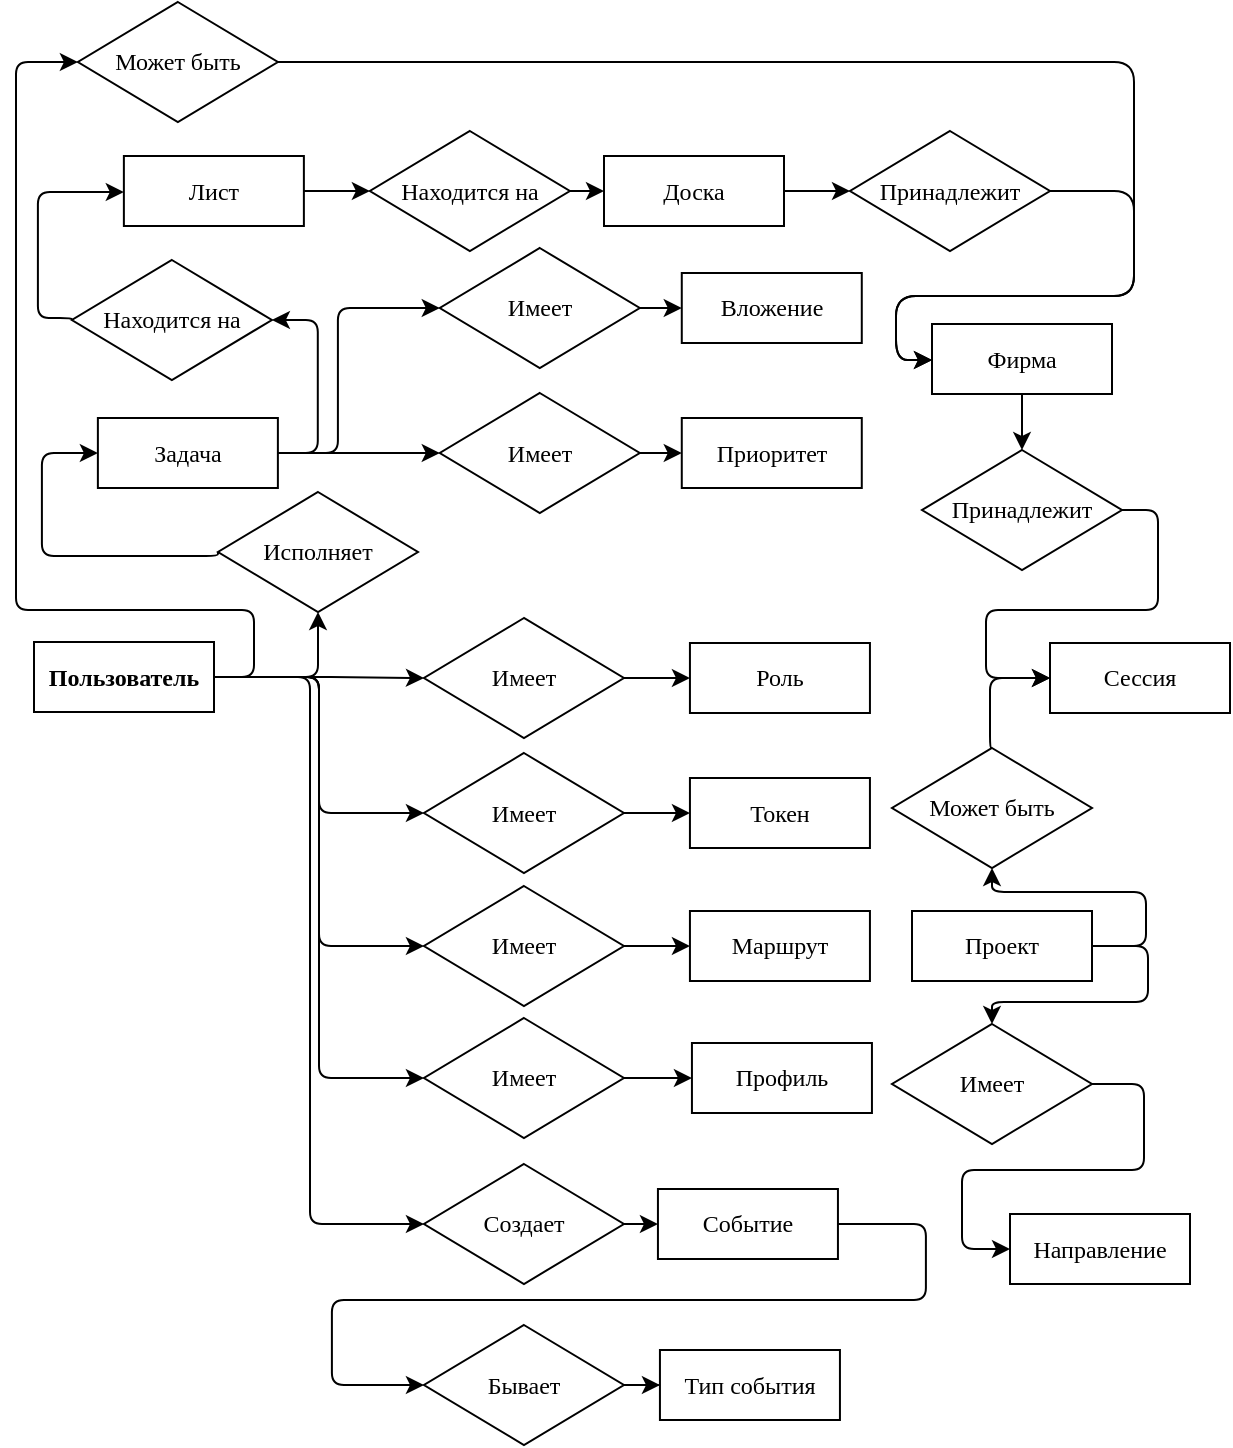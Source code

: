 <mxfile version="24.4.2" type="github">
  <diagram name="Page-1" id="e56a1550-8fbb-45ad-956c-1786394a9013">
    <mxGraphModel dx="1850" dy="-961" grid="0" gridSize="10" guides="1" tooltips="1" connect="1" arrows="1" fold="1" page="0" pageScale="1" pageWidth="1100" pageHeight="850" background="none" math="0" shadow="0">
      <root>
        <mxCell id="0" />
        <mxCell id="1" parent="0" />
        <mxCell id="h-be-nQW5oj6uktQYkDy-21" value="" style="edgeStyle=orthogonalEdgeStyle;orthogonalLoop=1;jettySize=auto;entryX=0;entryY=0.5;entryDx=0;entryDy=0;fontFamily=Liberation Serif;strokeWidth=1;strokeColor=default;shadow=0;arcSize=12;verticalAlign=middle;labelBorderColor=none;textShadow=0;html=1;comic=0;enumerate=0;orthogonal=0;ignoreEdge=0;noJump=0;deletable=1;backgroundOutline=0;rounded=1;curved=0;flowAnimation=0;endArrow=classic;endFill=1;" edge="1" parent="1" source="h-be-nQW5oj6uktQYkDy-1" target="h-be-nQW5oj6uktQYkDy-20">
          <mxGeometry relative="1" as="geometry" />
        </mxCell>
        <mxCell id="h-be-nQW5oj6uktQYkDy-24" value="" style="edgeStyle=orthogonalEdgeStyle;orthogonalLoop=1;jettySize=auto;entryX=0;entryY=0.5;entryDx=0;entryDy=0;fontFamily=Liberation Serif;strokeWidth=1;strokeColor=default;shadow=0;arcSize=12;verticalAlign=middle;labelBorderColor=none;textShadow=0;html=1;" edge="1" parent="1" source="h-be-nQW5oj6uktQYkDy-1" target="h-be-nQW5oj6uktQYkDy-23">
          <mxGeometry relative="1" as="geometry" />
        </mxCell>
        <mxCell id="h-be-nQW5oj6uktQYkDy-31" value="" style="edgeStyle=orthogonalEdgeStyle;orthogonalLoop=1;jettySize=auto;entryX=0;entryY=0.5;entryDx=0;entryDy=0;fontFamily=Liberation Serif;strokeWidth=1;strokeColor=default;shadow=0;arcSize=12;verticalAlign=middle;labelBorderColor=none;textShadow=0;html=1;" edge="1" parent="1" source="h-be-nQW5oj6uktQYkDy-33" target="h-be-nQW5oj6uktQYkDy-7">
          <mxGeometry relative="1" as="geometry" />
        </mxCell>
        <mxCell id="h-be-nQW5oj6uktQYkDy-55" value="" style="edgeStyle=orthogonalEdgeStyle;orthogonalLoop=1;jettySize=auto;entryX=0;entryY=0.5;entryDx=0;entryDy=0;fontFamily=Liberation Serif;strokeWidth=1;strokeColor=default;shadow=0;arcSize=12;verticalAlign=middle;labelBorderColor=none;textShadow=0;html=1;" edge="1" parent="1" source="h-be-nQW5oj6uktQYkDy-1" target="h-be-nQW5oj6uktQYkDy-54">
          <mxGeometry relative="1" as="geometry">
            <Array as="points">
              <mxPoint x="-276" y="1943" />
              <mxPoint x="-276" y="2216" />
            </Array>
          </mxGeometry>
        </mxCell>
        <mxCell id="h-be-nQW5oj6uktQYkDy-67" value="" style="edgeStyle=orthogonalEdgeStyle;orthogonalLoop=1;jettySize=auto;entryX=0;entryY=0.5;entryDx=0;entryDy=0;fontFamily=Liberation Serif;strokeWidth=1;strokeColor=default;shadow=0;arcSize=12;verticalAlign=middle;labelBorderColor=none;textShadow=0;html=1;" edge="1" parent="1" source="h-be-nQW5oj6uktQYkDy-1" target="h-be-nQW5oj6uktQYkDy-66">
          <mxGeometry relative="1" as="geometry" />
        </mxCell>
        <mxCell id="h-be-nQW5oj6uktQYkDy-74" value="" style="edgeStyle=orthogonalEdgeStyle;orthogonalLoop=1;jettySize=auto;entryX=0.5;entryY=1;entryDx=0;entryDy=0;fontFamily=Liberation Serif;strokeWidth=1;strokeColor=default;shadow=0;arcSize=12;verticalAlign=middle;labelBorderColor=none;textShadow=0;html=1;exitX=1;exitY=0.5;exitDx=0;exitDy=0;" edge="1" parent="1" source="h-be-nQW5oj6uktQYkDy-1" target="h-be-nQW5oj6uktQYkDy-73">
          <mxGeometry relative="1" as="geometry">
            <mxPoint x="-116.0" y="2072" as="targetPoint" />
            <Array as="points">
              <mxPoint x="-272" y="1942" />
            </Array>
          </mxGeometry>
        </mxCell>
        <mxCell id="h-be-nQW5oj6uktQYkDy-76" value="" style="edgeStyle=orthogonalEdgeStyle;orthogonalLoop=1;jettySize=auto;entryX=0;entryY=0.5;entryDx=0;entryDy=0;fontFamily=Liberation Serif;exitX=1;exitY=0.5;exitDx=0;exitDy=0;strokeWidth=1;strokeColor=default;shadow=0;arcSize=12;verticalAlign=middle;labelBorderColor=none;textShadow=0;html=1;" edge="1" parent="1" source="h-be-nQW5oj6uktQYkDy-1" target="h-be-nQW5oj6uktQYkDy-77">
          <mxGeometry relative="1" as="geometry">
            <mxPoint x="-371.03" y="1946" as="sourcePoint" />
            <mxPoint x="-483.03" y="1545" as="targetPoint" />
            <Array as="points">
              <mxPoint x="-304" y="1943" />
              <mxPoint x="-304" y="1909" />
              <mxPoint x="-423" y="1909" />
              <mxPoint x="-423" y="1635" />
            </Array>
          </mxGeometry>
        </mxCell>
        <mxCell id="h-be-nQW5oj6uktQYkDy-1" value="Пользователь" style="rounded=0;fontFamily=Liberation Serif;strokeWidth=1;strokeColor=default;shadow=0;arcSize=12;verticalAlign=middle;labelBorderColor=none;textShadow=0;whiteSpace=wrap;html=1;fontSize=12;fontStyle=1" vertex="1" parent="1">
          <mxGeometry x="-414" y="1925" width="90" height="35" as="geometry" />
        </mxCell>
        <mxCell id="h-be-nQW5oj6uktQYkDy-2" value="Роль" style="rounded=0;fontFamily=Liberation Serif;strokeWidth=1;strokeColor=default;shadow=0;arcSize=12;verticalAlign=middle;labelBorderColor=none;textShadow=0;whiteSpace=wrap;html=1;flipH=1;" vertex="1" parent="1">
          <mxGeometry x="-86.03" y="1925.5" width="90" height="35" as="geometry" />
        </mxCell>
        <mxCell id="h-be-nQW5oj6uktQYkDy-4" value="Токен" style="rounded=0;fontFamily=Liberation Serif;strokeWidth=1;strokeColor=default;shadow=0;arcSize=12;verticalAlign=middle;labelBorderColor=none;textShadow=0;whiteSpace=wrap;html=1;" vertex="1" parent="1">
          <mxGeometry x="-86.03" y="1993" width="90" height="35" as="geometry" />
        </mxCell>
        <mxCell id="h-be-nQW5oj6uktQYkDy-93" style="edgeStyle=orthogonalEdgeStyle;orthogonalLoop=1;jettySize=auto;html=1;entryX=0.5;entryY=0;entryDx=0;entryDy=0;" edge="1" parent="1" source="h-be-nQW5oj6uktQYkDy-5" target="h-be-nQW5oj6uktQYkDy-51">
          <mxGeometry relative="1" as="geometry" />
        </mxCell>
        <mxCell id="h-be-nQW5oj6uktQYkDy-5" value="Фирма" style="rounded=0;fontFamily=Liberation Serif;strokeWidth=1;strokeColor=default;shadow=0;arcSize=12;verticalAlign=middle;labelBorderColor=none;textShadow=0;whiteSpace=wrap;html=1;" vertex="1" parent="1">
          <mxGeometry x="35" y="1766" width="90" height="35" as="geometry" />
        </mxCell>
        <mxCell id="h-be-nQW5oj6uktQYkDy-58" value="" style="edgeStyle=orthogonalEdgeStyle;orthogonalLoop=1;jettySize=auto;entryX=0.5;entryY=1;entryDx=0;entryDy=0;fontFamily=Liberation Serif;exitX=1;exitY=0.5;exitDx=0;exitDy=0;strokeWidth=1;strokeColor=default;shadow=0;arcSize=12;verticalAlign=middle;labelBorderColor=none;textShadow=0;html=1;" edge="1" parent="1" source="h-be-nQW5oj6uktQYkDy-6" target="h-be-nQW5oj6uktQYkDy-57">
          <mxGeometry relative="1" as="geometry">
            <Array as="points">
              <mxPoint x="142" y="2077" />
              <mxPoint x="142" y="2050" />
              <mxPoint x="65" y="2050" />
            </Array>
          </mxGeometry>
        </mxCell>
        <mxCell id="h-be-nQW5oj6uktQYkDy-71" value="" style="edgeStyle=orthogonalEdgeStyle;orthogonalLoop=1;jettySize=auto;entryX=0.5;entryY=0;entryDx=0;entryDy=0;fontFamily=Liberation Serif;exitX=1;exitY=0.5;exitDx=0;exitDy=0;strokeWidth=1;strokeColor=default;shadow=0;arcSize=12;verticalAlign=middle;labelBorderColor=none;textShadow=0;html=1;" edge="1" parent="1" source="h-be-nQW5oj6uktQYkDy-6" target="h-be-nQW5oj6uktQYkDy-70">
          <mxGeometry relative="1" as="geometry">
            <Array as="points">
              <mxPoint x="143" y="2077" />
              <mxPoint x="143" y="2105" />
              <mxPoint x="65" y="2105" />
            </Array>
          </mxGeometry>
        </mxCell>
        <mxCell id="h-be-nQW5oj6uktQYkDy-6" value="Проект" style="rounded=0;fontFamily=Liberation Serif;strokeWidth=1;strokeColor=default;shadow=0;arcSize=12;verticalAlign=middle;labelBorderColor=none;textShadow=0;whiteSpace=wrap;html=1;" vertex="1" parent="1">
          <mxGeometry x="25" y="2059.5" width="90" height="35" as="geometry" />
        </mxCell>
        <mxCell id="h-be-nQW5oj6uktQYkDy-7" value="Маршрут" style="rounded=0;fontFamily=Liberation Serif;strokeWidth=1;strokeColor=default;shadow=0;arcSize=12;verticalAlign=middle;labelBorderColor=none;textShadow=0;whiteSpace=wrap;html=1;" vertex="1" parent="1">
          <mxGeometry x="-86.03" y="2059.5" width="90" height="35" as="geometry" />
        </mxCell>
        <mxCell id="h-be-nQW5oj6uktQYkDy-8" value="Сессия" style="rounded=0;fontFamily=Liberation Serif;strokeWidth=1;strokeColor=default;shadow=0;arcSize=12;verticalAlign=middle;labelBorderColor=none;textShadow=0;whiteSpace=wrap;html=1;" vertex="1" parent="1">
          <mxGeometry x="94" y="1925.5" width="90" height="35" as="geometry" />
        </mxCell>
        <mxCell id="h-be-nQW5oj6uktQYkDy-49" value="" style="edgeStyle=orthogonalEdgeStyle;orthogonalLoop=1;jettySize=auto;entryX=0;entryY=0.5;entryDx=0;entryDy=0;fontFamily=Liberation Serif;exitX=1;exitY=0.5;exitDx=0;exitDy=0;strokeWidth=1;strokeColor=default;shadow=0;arcSize=12;verticalAlign=middle;labelBorderColor=none;textShadow=0;html=1;" edge="1" parent="1" source="h-be-nQW5oj6uktQYkDy-9" target="h-be-nQW5oj6uktQYkDy-48">
          <mxGeometry relative="1" as="geometry" />
        </mxCell>
        <mxCell id="h-be-nQW5oj6uktQYkDy-9" value="Доска" style="rounded=0;fontFamily=Liberation Serif;strokeWidth=1;strokeColor=default;shadow=0;arcSize=12;verticalAlign=middle;labelBorderColor=none;textShadow=0;whiteSpace=wrap;html=1;" vertex="1" parent="1">
          <mxGeometry x="-129" y="1682" width="90" height="35" as="geometry" />
        </mxCell>
        <mxCell id="h-be-nQW5oj6uktQYkDy-46" value="" style="edgeStyle=orthogonalEdgeStyle;orthogonalLoop=1;jettySize=auto;entryX=0;entryY=0.5;entryDx=0;entryDy=0;fontFamily=Liberation Serif;exitX=1;exitY=0.5;exitDx=0;exitDy=0;strokeWidth=1;strokeColor=default;shadow=0;arcSize=12;verticalAlign=middle;labelBorderColor=none;textShadow=0;html=1;" edge="1" parent="1" source="h-be-nQW5oj6uktQYkDy-10" target="h-be-nQW5oj6uktQYkDy-45">
          <mxGeometry relative="1" as="geometry" />
        </mxCell>
        <mxCell id="h-be-nQW5oj6uktQYkDy-10" value="Лист" style="rounded=0;fontFamily=Liberation Serif;strokeWidth=1;strokeColor=default;shadow=0;arcSize=12;verticalAlign=middle;labelBorderColor=none;textShadow=0;whiteSpace=wrap;html=1;" vertex="1" parent="1">
          <mxGeometry x="-369.06" y="1682" width="90" height="35" as="geometry" />
        </mxCell>
        <mxCell id="h-be-nQW5oj6uktQYkDy-62" value="" style="edgeStyle=orthogonalEdgeStyle;orthogonalLoop=1;jettySize=auto;entryX=0;entryY=0.5;entryDx=0;entryDy=0;fontFamily=Liberation Serif;exitX=1;exitY=0.5;exitDx=0;exitDy=0;strokeWidth=1;strokeColor=default;shadow=0;arcSize=12;verticalAlign=middle;labelBorderColor=none;textShadow=0;html=1;" edge="1" parent="1" source="h-be-nQW5oj6uktQYkDy-11" target="h-be-nQW5oj6uktQYkDy-35">
          <mxGeometry relative="1" as="geometry">
            <Array as="points">
              <mxPoint x="-262.06" y="1831" />
              <mxPoint x="-262.06" y="1758" />
            </Array>
          </mxGeometry>
        </mxCell>
        <mxCell id="h-be-nQW5oj6uktQYkDy-63" value="" style="edgeStyle=orthogonalEdgeStyle;orthogonalLoop=1;jettySize=auto;fontFamily=Liberation Serif;strokeWidth=1;strokeColor=default;shadow=0;arcSize=12;verticalAlign=middle;labelBorderColor=none;textShadow=0;html=1;" edge="1" parent="1" source="h-be-nQW5oj6uktQYkDy-11" target="h-be-nQW5oj6uktQYkDy-38">
          <mxGeometry relative="1" as="geometry" />
        </mxCell>
        <mxCell id="h-be-nQW5oj6uktQYkDy-64" value="" style="edgeStyle=orthogonalEdgeStyle;orthogonalLoop=1;jettySize=auto;entryX=1;entryY=0.5;entryDx=0;entryDy=0;exitX=1;exitY=0.5;exitDx=0;exitDy=0;fontFamily=Liberation Serif;strokeWidth=1;strokeColor=default;shadow=0;arcSize=12;verticalAlign=middle;labelBorderColor=none;textShadow=0;html=1;" edge="1" parent="1" source="h-be-nQW5oj6uktQYkDy-11" target="h-be-nQW5oj6uktQYkDy-42">
          <mxGeometry relative="1" as="geometry" />
        </mxCell>
        <mxCell id="h-be-nQW5oj6uktQYkDy-11" value="Задача" style="rounded=0;fontFamily=Liberation Serif;strokeWidth=1;strokeColor=default;shadow=0;arcSize=12;verticalAlign=middle;labelBorderColor=none;textShadow=0;whiteSpace=wrap;html=1;" vertex="1" parent="1">
          <mxGeometry x="-382.06" y="1813" width="90" height="35" as="geometry" />
        </mxCell>
        <mxCell id="h-be-nQW5oj6uktQYkDy-12" value="Вложение" style="rounded=0;fontFamily=Liberation Serif;strokeWidth=1;strokeColor=default;shadow=0;arcSize=12;verticalAlign=middle;labelBorderColor=none;textShadow=0;whiteSpace=wrap;html=1;" vertex="1" parent="1">
          <mxGeometry x="-90.11" y="1740.5" width="90" height="35" as="geometry" />
        </mxCell>
        <mxCell id="h-be-nQW5oj6uktQYkDy-13" value="Приоритет" style="rounded=0;fontFamily=Liberation Serif;strokeWidth=1;strokeColor=default;shadow=0;arcSize=12;verticalAlign=middle;labelBorderColor=none;textShadow=0;whiteSpace=wrap;html=1;" vertex="1" parent="1">
          <mxGeometry x="-90.11" y="1813" width="90" height="35" as="geometry" />
        </mxCell>
        <mxCell id="h-be-nQW5oj6uktQYkDy-22" value="" style="edgeStyle=orthogonalEdgeStyle;orthogonalLoop=1;jettySize=auto;exitX=1;exitY=0.5;exitDx=0;exitDy=0;entryX=0;entryY=0.5;entryDx=0;entryDy=0;fontFamily=Liberation Serif;strokeWidth=1;strokeColor=default;shadow=0;arcSize=12;verticalAlign=middle;labelBorderColor=none;textShadow=0;html=1;" edge="1" parent="1" source="h-be-nQW5oj6uktQYkDy-20" target="h-be-nQW5oj6uktQYkDy-2">
          <mxGeometry relative="1" as="geometry">
            <mxPoint x="-97.03" y="1931.5" as="sourcePoint" />
          </mxGeometry>
        </mxCell>
        <mxCell id="h-be-nQW5oj6uktQYkDy-20" value="Имеет" style="rhombus;fontFamily=Liberation Serif;strokeWidth=1;strokeColor=default;shadow=0;arcSize=12;verticalAlign=middle;labelBorderColor=none;textShadow=0;whiteSpace=wrap;html=1;flipH=1;" vertex="1" parent="1">
          <mxGeometry x="-219.03" y="1913" width="100" height="60" as="geometry" />
        </mxCell>
        <mxCell id="h-be-nQW5oj6uktQYkDy-25" value="" style="edgeStyle=orthogonalEdgeStyle;orthogonalLoop=1;jettySize=auto;exitX=1;exitY=0.5;exitDx=0;exitDy=0;entryX=0;entryY=0.5;entryDx=0;entryDy=0;fontFamily=Liberation Serif;strokeWidth=1;strokeColor=default;shadow=0;arcSize=12;verticalAlign=middle;labelBorderColor=none;textShadow=0;html=1;" edge="1" parent="1" source="h-be-nQW5oj6uktQYkDy-23" target="h-be-nQW5oj6uktQYkDy-4">
          <mxGeometry relative="1" as="geometry" />
        </mxCell>
        <mxCell id="h-be-nQW5oj6uktQYkDy-23" value="Имеет" style="rhombus;fontFamily=Liberation Serif;strokeWidth=1;strokeColor=default;shadow=0;arcSize=12;verticalAlign=middle;labelBorderColor=none;textShadow=0;whiteSpace=wrap;html=1;" vertex="1" parent="1">
          <mxGeometry x="-219.03" y="1980.5" width="100" height="60" as="geometry" />
        </mxCell>
        <mxCell id="h-be-nQW5oj6uktQYkDy-29" value="" style="edgeStyle=orthogonalEdgeStyle;orthogonalLoop=1;jettySize=auto;entryX=0;entryY=0.5;entryDx=0;entryDy=0;exitX=1;exitY=0.5;exitDx=0;exitDy=0;fontFamily=Liberation Serif;strokeWidth=1;strokeColor=default;shadow=0;arcSize=12;verticalAlign=middle;labelBorderColor=none;textShadow=0;html=1;" edge="1" parent="1" source="h-be-nQW5oj6uktQYkDy-26" target="h-be-nQW5oj6uktQYkDy-28">
          <mxGeometry relative="1" as="geometry">
            <Array as="points">
              <mxPoint x="31.97" y="2216" />
              <mxPoint x="31.97" y="2254" />
              <mxPoint x="-265.03" y="2254" />
              <mxPoint x="-265.03" y="2297" />
            </Array>
          </mxGeometry>
        </mxCell>
        <mxCell id="h-be-nQW5oj6uktQYkDy-26" value="Событие" style="rounded=0;fontFamily=Liberation Serif;strokeWidth=1;strokeColor=default;shadow=0;arcSize=12;verticalAlign=middle;labelBorderColor=none;textShadow=0;whiteSpace=wrap;html=1;" vertex="1" parent="1">
          <mxGeometry x="-102.03" y="2198.5" width="90" height="35" as="geometry" />
        </mxCell>
        <mxCell id="h-be-nQW5oj6uktQYkDy-27" value="Тип события" style="rounded=0;fontFamily=Liberation Serif;strokeWidth=1;strokeColor=default;shadow=0;arcSize=12;verticalAlign=middle;labelBorderColor=none;textShadow=0;whiteSpace=wrap;html=1;" vertex="1" parent="1">
          <mxGeometry x="-101.03" y="2279" width="90" height="35" as="geometry" />
        </mxCell>
        <mxCell id="h-be-nQW5oj6uktQYkDy-30" value="" style="edgeStyle=orthogonalEdgeStyle;orthogonalLoop=1;jettySize=auto;entryX=0;entryY=0.5;entryDx=0;entryDy=0;fontFamily=Liberation Serif;strokeWidth=1;strokeColor=default;shadow=0;arcSize=12;verticalAlign=middle;labelBorderColor=none;textShadow=0;html=1;" edge="1" parent="1" source="h-be-nQW5oj6uktQYkDy-28" target="h-be-nQW5oj6uktQYkDy-27">
          <mxGeometry relative="1" as="geometry" />
        </mxCell>
        <mxCell id="h-be-nQW5oj6uktQYkDy-28" value="Бывает" style="rhombus;fontFamily=Liberation Serif;strokeWidth=1;strokeColor=default;shadow=0;arcSize=12;verticalAlign=middle;labelBorderColor=none;textShadow=0;whiteSpace=wrap;html=1;" vertex="1" parent="1">
          <mxGeometry x="-219.03" y="2266.5" width="100" height="60" as="geometry" />
        </mxCell>
        <mxCell id="h-be-nQW5oj6uktQYkDy-34" value="" style="edgeStyle=orthogonalEdgeStyle;orthogonalLoop=1;jettySize=auto;entryX=0;entryY=0.5;entryDx=0;entryDy=0;fontFamily=Liberation Serif;strokeWidth=1;strokeColor=default;shadow=0;arcSize=12;verticalAlign=middle;labelBorderColor=none;textShadow=0;html=1;" edge="1" parent="1" source="h-be-nQW5oj6uktQYkDy-1" target="h-be-nQW5oj6uktQYkDy-33">
          <mxGeometry relative="1" as="geometry">
            <mxPoint x="-40" y="2112" as="sourcePoint" />
            <mxPoint x="-40" y="2240" as="targetPoint" />
          </mxGeometry>
        </mxCell>
        <mxCell id="h-be-nQW5oj6uktQYkDy-33" value="Имеет" style="rhombus;fontFamily=Liberation Serif;strokeWidth=1;strokeColor=default;shadow=0;arcSize=12;verticalAlign=middle;labelBorderColor=none;textShadow=0;whiteSpace=wrap;html=1;" vertex="1" parent="1">
          <mxGeometry x="-219.03" y="2047" width="100" height="60" as="geometry" />
        </mxCell>
        <mxCell id="h-be-nQW5oj6uktQYkDy-60" value="" style="edgeStyle=orthogonalEdgeStyle;orthogonalLoop=1;jettySize=auto;entryX=0;entryY=0.5;entryDx=0;entryDy=0;fontFamily=Liberation Serif;strokeWidth=1;strokeColor=default;shadow=0;arcSize=12;verticalAlign=middle;labelBorderColor=none;textShadow=0;html=1;" edge="1" parent="1" source="h-be-nQW5oj6uktQYkDy-35" target="h-be-nQW5oj6uktQYkDy-12">
          <mxGeometry relative="1" as="geometry" />
        </mxCell>
        <mxCell id="h-be-nQW5oj6uktQYkDy-35" value="Имеет" style="rhombus;fontFamily=Liberation Serif;strokeWidth=1;strokeColor=default;shadow=0;arcSize=12;verticalAlign=middle;labelBorderColor=none;textShadow=0;whiteSpace=wrap;html=1;" vertex="1" parent="1">
          <mxGeometry x="-211.11" y="1728" width="100" height="60" as="geometry" />
        </mxCell>
        <mxCell id="h-be-nQW5oj6uktQYkDy-61" value="" style="edgeStyle=orthogonalEdgeStyle;orthogonalLoop=1;jettySize=auto;fontFamily=Liberation Serif;entryX=0;entryY=0.5;entryDx=0;entryDy=0;strokeWidth=1;strokeColor=default;shadow=0;arcSize=12;verticalAlign=middle;labelBorderColor=none;textShadow=0;html=1;" edge="1" parent="1" source="h-be-nQW5oj6uktQYkDy-38" target="h-be-nQW5oj6uktQYkDy-13">
          <mxGeometry relative="1" as="geometry" />
        </mxCell>
        <mxCell id="h-be-nQW5oj6uktQYkDy-38" value="Имеет" style="rhombus;fontFamily=Liberation Serif;strokeWidth=1;strokeColor=default;shadow=0;arcSize=12;verticalAlign=middle;labelBorderColor=none;textShadow=0;whiteSpace=wrap;html=1;" vertex="1" parent="1">
          <mxGeometry x="-211.11" y="1800.5" width="100" height="60" as="geometry" />
        </mxCell>
        <mxCell id="h-be-nQW5oj6uktQYkDy-44" value="" style="edgeStyle=orthogonalEdgeStyle;orthogonalLoop=1;jettySize=auto;exitX=0;exitY=0.5;exitDx=0;exitDy=0;fontFamily=Liberation Serif;strokeWidth=1;strokeColor=default;shadow=0;arcSize=12;verticalAlign=middle;labelBorderColor=none;textShadow=0;html=1;entryX=0;entryY=0.5;entryDx=0;entryDy=0;" edge="1" parent="1" source="h-be-nQW5oj6uktQYkDy-42" target="h-be-nQW5oj6uktQYkDy-10">
          <mxGeometry relative="1" as="geometry">
            <mxPoint x="-395.06" y="1703" as="targetPoint" />
            <Array as="points">
              <mxPoint x="-395.06" y="1763" />
              <mxPoint x="-412.06" y="1763" />
              <mxPoint x="-412.06" y="1700" />
              <mxPoint x="-369.06" y="1700" />
            </Array>
          </mxGeometry>
        </mxCell>
        <mxCell id="h-be-nQW5oj6uktQYkDy-42" value="Находится на" style="rhombus;fontFamily=Liberation Serif;strokeWidth=1;strokeColor=default;shadow=0;arcSize=12;verticalAlign=middle;labelBorderColor=none;textShadow=0;whiteSpace=wrap;html=1;" vertex="1" parent="1">
          <mxGeometry x="-395.06" y="1734" width="100" height="60" as="geometry" />
        </mxCell>
        <mxCell id="h-be-nQW5oj6uktQYkDy-47" value="" style="edgeStyle=orthogonalEdgeStyle;orthogonalLoop=1;jettySize=auto;entryX=0;entryY=0.5;entryDx=0;entryDy=0;fontFamily=Liberation Serif;exitX=1;exitY=0.5;exitDx=0;exitDy=0;strokeWidth=1;strokeColor=default;shadow=0;arcSize=12;verticalAlign=middle;labelBorderColor=none;textShadow=0;html=1;" edge="1" parent="1" source="h-be-nQW5oj6uktQYkDy-45" target="h-be-nQW5oj6uktQYkDy-9">
          <mxGeometry relative="1" as="geometry" />
        </mxCell>
        <mxCell id="h-be-nQW5oj6uktQYkDy-45" value="Находится на" style="rhombus;fontFamily=Liberation Serif;strokeWidth=1;strokeColor=default;shadow=0;arcSize=12;verticalAlign=middle;labelBorderColor=none;textShadow=0;whiteSpace=wrap;html=1;" vertex="1" parent="1">
          <mxGeometry x="-246.06" y="1669.5" width="100" height="60" as="geometry" />
        </mxCell>
        <mxCell id="h-be-nQW5oj6uktQYkDy-92" style="edgeStyle=orthogonalEdgeStyle;orthogonalLoop=1;jettySize=auto;html=1;entryX=0;entryY=0.5;entryDx=0;entryDy=0;exitX=1;exitY=0.5;exitDx=0;exitDy=0;" edge="1" parent="1" source="h-be-nQW5oj6uktQYkDy-48" target="h-be-nQW5oj6uktQYkDy-5">
          <mxGeometry relative="1" as="geometry">
            <Array as="points">
              <mxPoint x="136" y="1700" />
              <mxPoint x="136" y="1752" />
              <mxPoint x="17" y="1752" />
              <mxPoint x="17" y="1784" />
              <mxPoint x="35" y="1784" />
            </Array>
          </mxGeometry>
        </mxCell>
        <mxCell id="h-be-nQW5oj6uktQYkDy-48" value="Принадлежит" style="rhombus;fontFamily=Liberation Serif;strokeWidth=1;strokeColor=default;shadow=0;arcSize=12;verticalAlign=middle;labelBorderColor=none;textShadow=0;whiteSpace=wrap;html=1;" vertex="1" parent="1">
          <mxGeometry x="-6" y="1669.5" width="100" height="60" as="geometry" />
        </mxCell>
        <mxCell id="h-be-nQW5oj6uktQYkDy-53" value="" style="edgeStyle=orthogonalEdgeStyle;orthogonalLoop=1;jettySize=auto;entryX=0;entryY=0.5;entryDx=0;entryDy=0;exitX=1;exitY=0.5;exitDx=0;exitDy=0;fontFamily=Liberation Serif;strokeWidth=1;strokeColor=default;shadow=0;arcSize=12;verticalAlign=middle;labelBorderColor=none;textShadow=0;html=1;" edge="1" parent="1" source="h-be-nQW5oj6uktQYkDy-51" target="h-be-nQW5oj6uktQYkDy-8">
          <mxGeometry relative="1" as="geometry">
            <Array as="points">
              <mxPoint x="148" y="1859" />
              <mxPoint x="148" y="1909" />
              <mxPoint x="62" y="1909" />
              <mxPoint x="62" y="1943" />
            </Array>
          </mxGeometry>
        </mxCell>
        <mxCell id="h-be-nQW5oj6uktQYkDy-51" value="Принадлежит" style="rhombus;fontFamily=Liberation Serif;strokeWidth=1;strokeColor=default;shadow=0;arcSize=12;verticalAlign=middle;labelBorderColor=none;textShadow=0;whiteSpace=wrap;html=1;" vertex="1" parent="1">
          <mxGeometry x="30" y="1829" width="100" height="60" as="geometry" />
        </mxCell>
        <mxCell id="h-be-nQW5oj6uktQYkDy-56" value="" style="edgeStyle=orthogonalEdgeStyle;orthogonalLoop=1;jettySize=auto;exitX=1;exitY=0.5;exitDx=0;exitDy=0;entryX=0;entryY=0.5;entryDx=0;entryDy=0;fontFamily=Liberation Serif;strokeWidth=1;strokeColor=default;shadow=0;arcSize=12;verticalAlign=middle;labelBorderColor=none;textShadow=0;html=1;" edge="1" parent="1" source="h-be-nQW5oj6uktQYkDy-54" target="h-be-nQW5oj6uktQYkDy-26">
          <mxGeometry relative="1" as="geometry" />
        </mxCell>
        <mxCell id="h-be-nQW5oj6uktQYkDy-54" value="Создает" style="rhombus;fontFamily=Liberation Serif;strokeWidth=1;strokeColor=default;shadow=0;arcSize=12;verticalAlign=middle;labelBorderColor=none;textShadow=0;whiteSpace=wrap;html=1;" vertex="1" parent="1">
          <mxGeometry x="-219.03" y="2186" width="100" height="60" as="geometry" />
        </mxCell>
        <mxCell id="h-be-nQW5oj6uktQYkDy-59" value="" style="edgeStyle=orthogonalEdgeStyle;orthogonalLoop=1;jettySize=auto;exitX=0.5;exitY=0;exitDx=0;exitDy=0;fontFamily=Liberation Serif;strokeWidth=1;strokeColor=default;shadow=0;arcSize=12;verticalAlign=middle;labelBorderColor=none;textShadow=0;html=1;entryX=0;entryY=0.5;entryDx=0;entryDy=0;" edge="1" parent="1" source="h-be-nQW5oj6uktQYkDy-57" target="h-be-nQW5oj6uktQYkDy-8">
          <mxGeometry relative="1" as="geometry">
            <mxPoint x="266" y="1801" as="targetPoint" />
            <Array as="points">
              <mxPoint x="64" y="1978" />
              <mxPoint x="64" y="1943" />
            </Array>
          </mxGeometry>
        </mxCell>
        <mxCell id="h-be-nQW5oj6uktQYkDy-57" value="Может быть" style="rhombus;fontFamily=Liberation Serif;strokeWidth=1;strokeColor=default;shadow=0;arcSize=12;verticalAlign=middle;labelBorderColor=none;textShadow=0;whiteSpace=wrap;html=1;" vertex="1" parent="1">
          <mxGeometry x="15.0" y="1978" width="100" height="60" as="geometry" />
        </mxCell>
        <mxCell id="h-be-nQW5oj6uktQYkDy-65" value="Профиль" style="rounded=0;fontFamily=Liberation Serif;strokeWidth=1;strokeColor=default;shadow=0;arcSize=12;verticalAlign=middle;labelBorderColor=none;textShadow=0;whiteSpace=wrap;html=1;" vertex="1" parent="1">
          <mxGeometry x="-85.03" y="2125.5" width="90" height="35" as="geometry" />
        </mxCell>
        <mxCell id="h-be-nQW5oj6uktQYkDy-68" value="" style="edgeStyle=orthogonalEdgeStyle;orthogonalLoop=1;jettySize=auto;entryX=0;entryY=0.5;entryDx=0;entryDy=0;fontFamily=Liberation Serif;strokeWidth=1;strokeColor=default;shadow=0;arcSize=12;verticalAlign=middle;labelBorderColor=none;textShadow=0;html=1;" edge="1" parent="1" source="h-be-nQW5oj6uktQYkDy-66" target="h-be-nQW5oj6uktQYkDy-65">
          <mxGeometry relative="1" as="geometry" />
        </mxCell>
        <mxCell id="h-be-nQW5oj6uktQYkDy-66" value="Имеет" style="rhombus;fontFamily=Liberation Serif;strokeWidth=1;strokeColor=default;shadow=0;arcSize=12;verticalAlign=middle;labelBorderColor=none;textShadow=0;whiteSpace=wrap;html=1;" vertex="1" parent="1">
          <mxGeometry x="-219.03" y="2113" width="100" height="60" as="geometry" />
        </mxCell>
        <mxCell id="h-be-nQW5oj6uktQYkDy-69" value="Направление" style="rounded=0;fontFamily=Liberation Serif;strokeWidth=1;strokeColor=default;shadow=0;arcSize=12;verticalAlign=middle;labelBorderColor=none;textShadow=0;whiteSpace=wrap;html=1;" vertex="1" parent="1">
          <mxGeometry x="74" y="2211" width="90" height="35" as="geometry" />
        </mxCell>
        <mxCell id="h-be-nQW5oj6uktQYkDy-72" value="" style="edgeStyle=orthogonalEdgeStyle;orthogonalLoop=1;jettySize=auto;entryX=0;entryY=0.5;entryDx=0;entryDy=0;fontFamily=Liberation Serif;strokeWidth=1;strokeColor=default;shadow=0;arcSize=12;verticalAlign=middle;labelBorderColor=none;textShadow=0;html=1;exitX=1;exitY=0.5;exitDx=0;exitDy=0;" edge="1" parent="1" source="h-be-nQW5oj6uktQYkDy-70" target="h-be-nQW5oj6uktQYkDy-69">
          <mxGeometry relative="1" as="geometry">
            <Array as="points">
              <mxPoint x="141" y="2146" />
              <mxPoint x="141" y="2189" />
              <mxPoint x="50" y="2189" />
              <mxPoint x="50" y="2229" />
            </Array>
          </mxGeometry>
        </mxCell>
        <mxCell id="h-be-nQW5oj6uktQYkDy-70" value="Имеет" style="rhombus;fontFamily=Liberation Serif;strokeWidth=1;strokeColor=default;shadow=0;arcSize=12;verticalAlign=middle;labelBorderColor=none;textShadow=0;whiteSpace=wrap;html=1;" vertex="1" parent="1">
          <mxGeometry x="15" y="2116" width="100" height="60" as="geometry" />
        </mxCell>
        <mxCell id="h-be-nQW5oj6uktQYkDy-75" value="" style="edgeStyle=orthogonalEdgeStyle;orthogonalLoop=1;jettySize=auto;entryX=0;entryY=0.5;entryDx=0;entryDy=0;fontFamily=Liberation Serif;strokeWidth=1;strokeColor=default;shadow=0;arcSize=12;verticalAlign=middle;labelBorderColor=none;textShadow=0;html=1;exitX=0;exitY=0.5;exitDx=0;exitDy=0;" edge="1" parent="1" source="h-be-nQW5oj6uktQYkDy-73" target="h-be-nQW5oj6uktQYkDy-11">
          <mxGeometry relative="1" as="geometry">
            <Array as="points">
              <mxPoint x="-410.06" y="1882" />
              <mxPoint x="-410.06" y="1831" />
            </Array>
          </mxGeometry>
        </mxCell>
        <mxCell id="h-be-nQW5oj6uktQYkDy-73" value="Исполняет" style="rhombus;fontFamily=Liberation Serif;strokeWidth=1;strokeColor=default;shadow=0;arcSize=12;verticalAlign=middle;labelBorderColor=none;textShadow=0;whiteSpace=wrap;html=1;" vertex="1" parent="1">
          <mxGeometry x="-322" y="1850" width="100" height="60" as="geometry" />
        </mxCell>
        <mxCell id="h-be-nQW5oj6uktQYkDy-94" style="edgeStyle=orthogonalEdgeStyle;orthogonalLoop=1;jettySize=auto;html=1;entryX=0;entryY=0.5;entryDx=0;entryDy=0;exitX=1;exitY=0.5;exitDx=0;exitDy=0;" edge="1" parent="1" source="h-be-nQW5oj6uktQYkDy-77" target="h-be-nQW5oj6uktQYkDy-5">
          <mxGeometry relative="1" as="geometry">
            <Array as="points">
              <mxPoint x="136" y="1635" />
              <mxPoint x="136" y="1752" />
              <mxPoint x="17" y="1752" />
              <mxPoint x="17" y="1784" />
              <mxPoint x="35" y="1784" />
            </Array>
          </mxGeometry>
        </mxCell>
        <mxCell id="h-be-nQW5oj6uktQYkDy-77" value="Может быть" style="rhombus;fontFamily=Liberation Serif;strokeWidth=1;strokeColor=default;shadow=0;arcSize=12;verticalAlign=middle;labelBorderColor=none;textShadow=0;whiteSpace=wrap;html=1;" vertex="1" parent="1">
          <mxGeometry x="-392.06" y="1605" width="100" height="60" as="geometry" />
        </mxCell>
      </root>
    </mxGraphModel>
  </diagram>
</mxfile>
